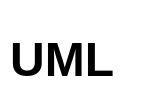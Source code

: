 <mxfile version="15.8.7" type="device"><diagram id="Pjea2ZB4-6-Ewk68pxlK" name="페이지-1"><mxGraphModel dx="677" dy="408" grid="1" gridSize="10" guides="1" tooltips="1" connect="1" arrows="1" fold="1" page="1" pageScale="1" pageWidth="10000" pageHeight="10000" math="0" shadow="0"><root><mxCell id="0"/><mxCell id="1" parent="0"/><mxCell id="9nR-VPpBnedWJgCwSC6w-2" value="&lt;h1&gt;UML&lt;/h1&gt;&lt;p&gt;&lt;br&gt;&lt;/p&gt;" style="text;html=1;strokeColor=none;fillColor=none;spacing=5;spacingTop=-20;whiteSpace=wrap;overflow=hidden;rounded=0;" vertex="1" parent="1"><mxGeometry x="40" y="40" width="80" height="40" as="geometry"/></mxCell></root></mxGraphModel></diagram></mxfile>